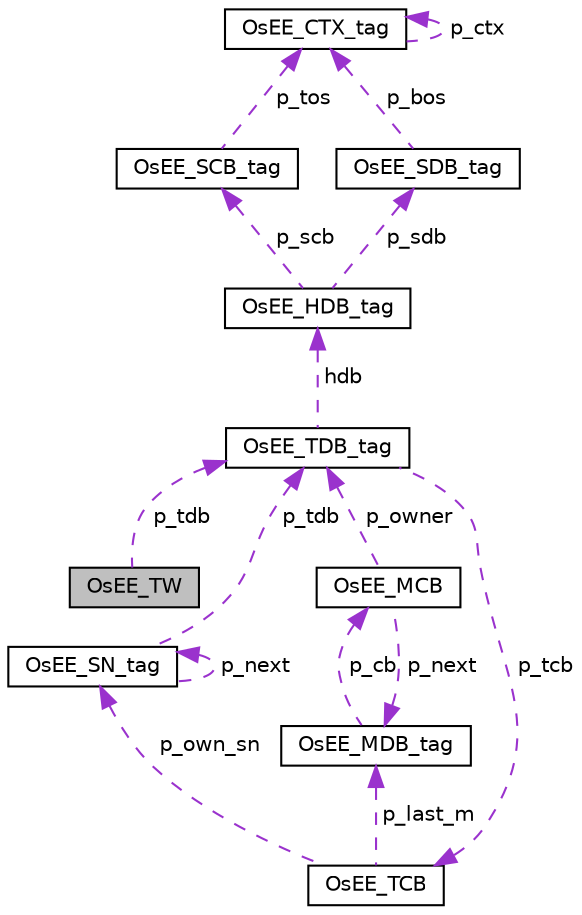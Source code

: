 digraph "OsEE_TW"
{
 // LATEX_PDF_SIZE
  edge [fontname="Helvetica",fontsize="10",labelfontname="Helvetica",labelfontsize="10"];
  node [fontname="Helvetica",fontsize="10",shape=record];
  Node1 [label="OsEE_TW",height=0.2,width=0.4,color="black", fillcolor="grey75", style="filled", fontcolor="black",tooltip="This is the generic definition of a task wrapper."];
  Node2 -> Node1 [dir="back",color="darkorchid3",fontsize="10",style="dashed",label=" p_tdb" ,fontname="Helvetica"];
  Node2 [label="OsEE_TDB_tag",height=0.2,width=0.4,color="black", fillcolor="white", style="filled",URL="$structOsEE__TDB__tag.html",tooltip="The Task Descriptor Block."];
  Node3 -> Node2 [dir="back",color="darkorchid3",fontsize="10",style="dashed",label=" p_tcb" ,fontname="Helvetica"];
  Node3 [label="OsEE_TCB",height=0.2,width=0.4,color="black", fillcolor="white", style="filled",URL="$structOsEE__TCB.html",tooltip="The Task Control Block."];
  Node4 -> Node3 [dir="back",color="darkorchid3",fontsize="10",style="dashed",label=" p_own_sn" ,fontname="Helvetica"];
  Node4 [label="OsEE_SN_tag",height=0.2,width=0.4,color="black", fillcolor="white", style="filled",URL="$structOsEE__SN__tag.html",tooltip="Scheduler node data structure."];
  Node4 -> Node4 [dir="back",color="darkorchid3",fontsize="10",style="dashed",label=" p_next" ,fontname="Helvetica"];
  Node2 -> Node4 [dir="back",color="darkorchid3",fontsize="10",style="dashed",label=" p_tdb" ,fontname="Helvetica"];
  Node5 -> Node3 [dir="back",color="darkorchid3",fontsize="10",style="dashed",label=" p_last_m" ,fontname="Helvetica"];
  Node5 [label="OsEE_MDB_tag",height=0.2,width=0.4,color="black", fillcolor="white", style="filled",URL="$structOsEE__MDB__tag.html",tooltip="Mutual exclusion descriptor block."];
  Node6 -> Node5 [dir="back",color="darkorchid3",fontsize="10",style="dashed",label=" p_cb" ,fontname="Helvetica"];
  Node6 [label="OsEE_MCB",height=0.2,width=0.4,color="black", fillcolor="white", style="filled",URL="$structOsEE__MCB.html",tooltip="Mutual exclusion control block."];
  Node2 -> Node6 [dir="back",color="darkorchid3",fontsize="10",style="dashed",label=" p_owner" ,fontname="Helvetica"];
  Node5 -> Node6 [dir="back",color="darkorchid3",fontsize="10",style="dashed",label=" p_next" ,fontname="Helvetica"];
  Node7 -> Node2 [dir="back",color="darkorchid3",fontsize="10",style="dashed",label=" hdb" ,fontname="Helvetica"];
  Node7 [label="OsEE_HDB_tag",height=0.2,width=0.4,color="black", fillcolor="white", style="filled",URL="$structOsEE__HDB__tag.html",tooltip=" "];
  Node8 -> Node7 [dir="back",color="darkorchid3",fontsize="10",style="dashed",label=" p_scb" ,fontname="Helvetica"];
  Node8 [label="OsEE_SCB_tag",height=0.2,width=0.4,color="black", fillcolor="white", style="filled",URL="$structOsEE__SCB__tag.html",tooltip=" "];
  Node9 -> Node8 [dir="back",color="darkorchid3",fontsize="10",style="dashed",label=" p_tos" ,fontname="Helvetica"];
  Node9 [label="OsEE_CTX_tag",height=0.2,width=0.4,color="black", fillcolor="white", style="filled",URL="$structOsEE__CTX__tag.html",tooltip=" "];
  Node9 -> Node9 [dir="back",color="darkorchid3",fontsize="10",style="dashed",label=" p_ctx" ,fontname="Helvetica"];
  Node10 -> Node7 [dir="back",color="darkorchid3",fontsize="10",style="dashed",label=" p_sdb" ,fontname="Helvetica"];
  Node10 [label="OsEE_SDB_tag",height=0.2,width=0.4,color="black", fillcolor="white", style="filled",URL="$structOsEE__SDB__tag.html",tooltip=" "];
  Node9 -> Node10 [dir="back",color="darkorchid3",fontsize="10",style="dashed",label=" p_bos" ,fontname="Helvetica"];
}

